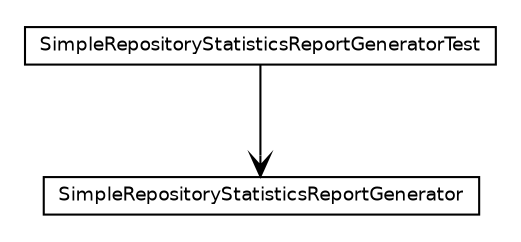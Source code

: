 #!/usr/local/bin/dot
#
# Class diagram 
# Generated by UmlGraph version 4.6 (http://www.spinellis.gr/sw/umlgraph)
#

digraph G {
	edge [fontname="Helvetica",fontsize=10,labelfontname="Helvetica",labelfontsize=10];
	node [fontname="Helvetica",fontsize=10,shape=plaintext];
	// org.apache.maven.archiva.reporting.SimpleRepositoryStatisticsReportGeneratorTest
	c4900 [label=<<table border="0" cellborder="1" cellspacing="0" cellpadding="2" port="p" href="./SimpleRepositoryStatisticsReportGeneratorTest.html">
		<tr><td><table border="0" cellspacing="0" cellpadding="1">
			<tr><td> SimpleRepositoryStatisticsReportGeneratorTest </td></tr>
		</table></td></tr>
		</table>>, fontname="Helvetica", fontcolor="black", fontsize=9.0];
	// org.apache.maven.archiva.reporting.SimpleRepositoryStatisticsReportGeneratorTest NAVASSOC org.apache.maven.archiva.reporting.SimpleRepositoryStatisticsReportGenerator
	c4900:p -> c5008:p [taillabel="", label="", headlabel="", fontname="Helvetica", fontcolor="black", fontsize=10.0, color="black", arrowhead=open];
	// org.apache.maven.archiva.reporting.SimpleRepositoryStatisticsReportGenerator
	c5008 [label=<<table border="0" cellborder="1" cellspacing="0" cellpadding="2" port="p" href="http://java.sun.com/j2se/1.4.2/docs/api/org/apache/maven/archiva/reporting/SimpleRepositoryStatisticsReportGenerator.html">
		<tr><td><table border="0" cellspacing="0" cellpadding="1">
			<tr><td> SimpleRepositoryStatisticsReportGenerator </td></tr>
		</table></td></tr>
		</table>>, fontname="Helvetica", fontcolor="black", fontsize=9.0];
}

